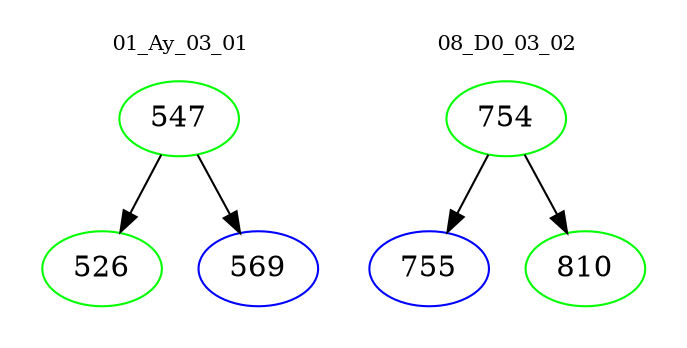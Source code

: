 digraph{
subgraph cluster_0 {
color = white
label = "01_Ay_03_01";
fontsize=10;
T0_547 [label="547", color="green"]
T0_547 -> T0_526 [color="black"]
T0_526 [label="526", color="green"]
T0_547 -> T0_569 [color="black"]
T0_569 [label="569", color="blue"]
}
subgraph cluster_1 {
color = white
label = "08_D0_03_02";
fontsize=10;
T1_754 [label="754", color="green"]
T1_754 -> T1_755 [color="black"]
T1_755 [label="755", color="blue"]
T1_754 -> T1_810 [color="black"]
T1_810 [label="810", color="green"]
}
}
